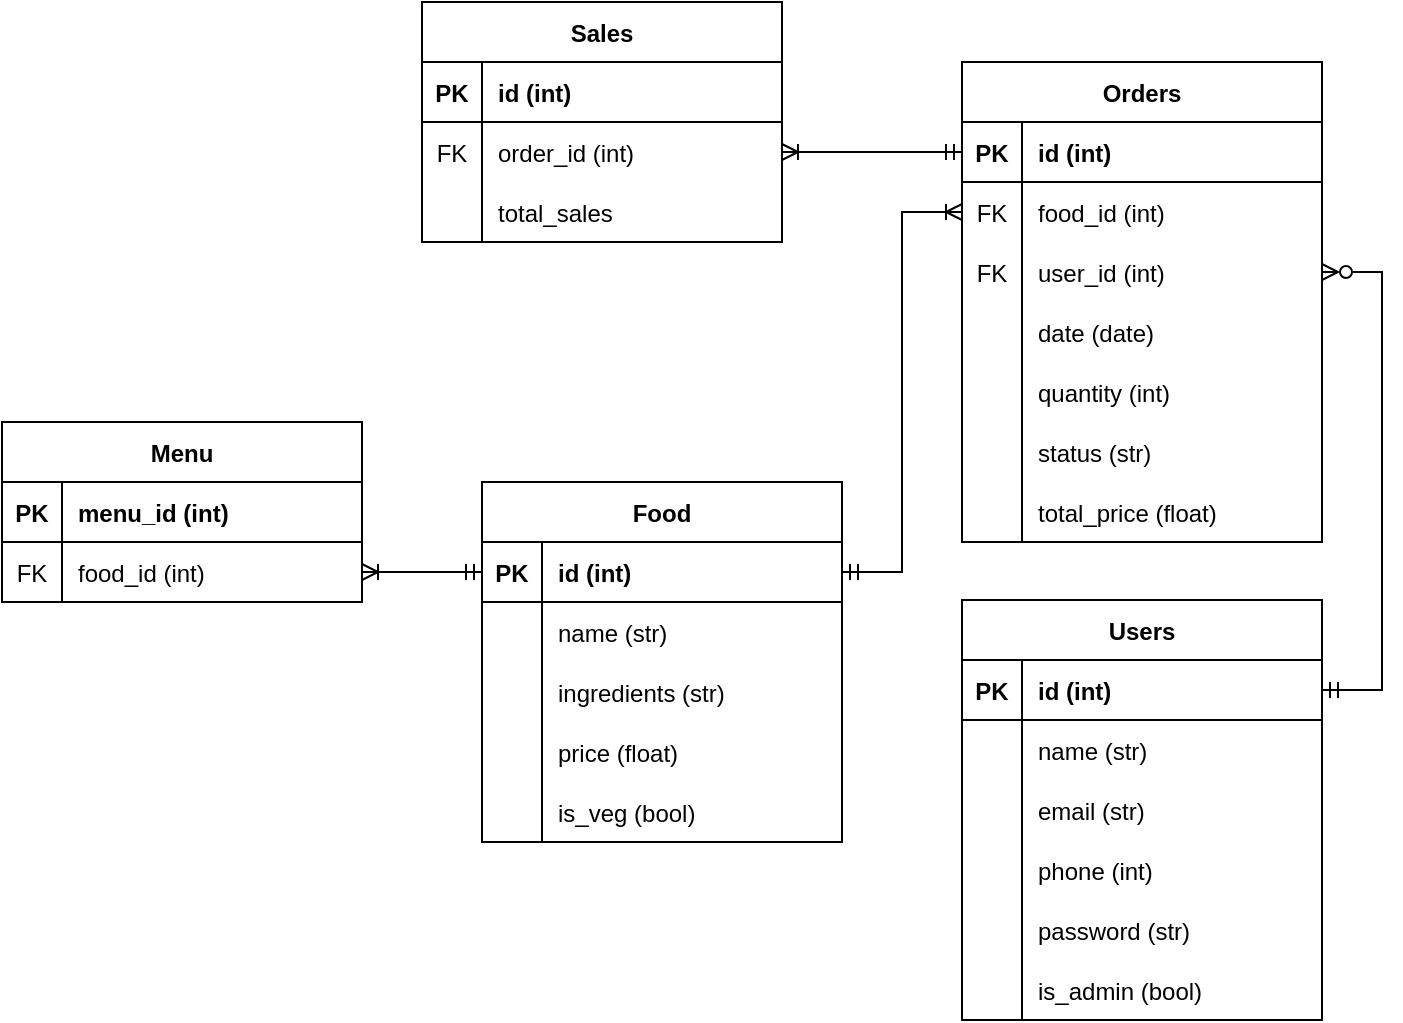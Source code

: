 <mxfile version="20.5.1" type="device"><diagram id="uRsdhflDdtoOMmll3cLZ" name="Page-1"><mxGraphModel dx="1422" dy="730" grid="1" gridSize="10" guides="1" tooltips="1" connect="1" arrows="1" fold="1" page="1" pageScale="1" pageWidth="827" pageHeight="1169" math="0" shadow="0"><root><mxCell id="0"/><mxCell id="1" parent="0"/><mxCell id="iGJ9qGUGI-kX-xGFb3I8-1" value="Menu" style="shape=table;startSize=30;container=1;collapsible=1;childLayout=tableLayout;fixedRows=1;rowLines=0;fontStyle=1;align=center;resizeLast=1;" parent="1" vertex="1"><mxGeometry x="30" y="260" width="180" height="90" as="geometry"/></mxCell><mxCell id="iGJ9qGUGI-kX-xGFb3I8-2" value="" style="shape=tableRow;horizontal=0;startSize=0;swimlaneHead=0;swimlaneBody=0;fillColor=none;collapsible=0;dropTarget=0;points=[[0,0.5],[1,0.5]];portConstraint=eastwest;top=0;left=0;right=0;bottom=1;" parent="iGJ9qGUGI-kX-xGFb3I8-1" vertex="1"><mxGeometry y="30" width="180" height="30" as="geometry"/></mxCell><mxCell id="iGJ9qGUGI-kX-xGFb3I8-3" value="PK" style="shape=partialRectangle;connectable=0;fillColor=none;top=0;left=0;bottom=0;right=0;fontStyle=1;overflow=hidden;" parent="iGJ9qGUGI-kX-xGFb3I8-2" vertex="1"><mxGeometry width="30" height="30" as="geometry"><mxRectangle width="30" height="30" as="alternateBounds"/></mxGeometry></mxCell><mxCell id="iGJ9qGUGI-kX-xGFb3I8-4" value="menu_id (int)" style="shape=partialRectangle;connectable=0;fillColor=none;top=0;left=0;bottom=0;right=0;align=left;spacingLeft=6;fontStyle=1;overflow=hidden;" parent="iGJ9qGUGI-kX-xGFb3I8-2" vertex="1"><mxGeometry x="30" width="150" height="30" as="geometry"><mxRectangle width="150" height="30" as="alternateBounds"/></mxGeometry></mxCell><mxCell id="iGJ9qGUGI-kX-xGFb3I8-5" value="" style="shape=tableRow;horizontal=0;startSize=0;swimlaneHead=0;swimlaneBody=0;fillColor=none;collapsible=0;dropTarget=0;points=[[0,0.5],[1,0.5]];portConstraint=eastwest;top=0;left=0;right=0;bottom=0;" parent="iGJ9qGUGI-kX-xGFb3I8-1" vertex="1"><mxGeometry y="60" width="180" height="30" as="geometry"/></mxCell><mxCell id="iGJ9qGUGI-kX-xGFb3I8-6" value="FK" style="shape=partialRectangle;connectable=0;fillColor=none;top=0;left=0;bottom=0;right=0;editable=1;overflow=hidden;" parent="iGJ9qGUGI-kX-xGFb3I8-5" vertex="1"><mxGeometry width="30" height="30" as="geometry"><mxRectangle width="30" height="30" as="alternateBounds"/></mxGeometry></mxCell><mxCell id="iGJ9qGUGI-kX-xGFb3I8-7" value="food_id (int)" style="shape=partialRectangle;connectable=0;fillColor=none;top=0;left=0;bottom=0;right=0;align=left;spacingLeft=6;overflow=hidden;" parent="iGJ9qGUGI-kX-xGFb3I8-5" vertex="1"><mxGeometry x="30" width="150" height="30" as="geometry"><mxRectangle width="150" height="30" as="alternateBounds"/></mxGeometry></mxCell><mxCell id="iGJ9qGUGI-kX-xGFb3I8-14" value="Food" style="shape=table;startSize=30;container=1;collapsible=1;childLayout=tableLayout;fixedRows=1;rowLines=0;fontStyle=1;align=center;resizeLast=1;" parent="1" vertex="1"><mxGeometry x="270" y="290" width="180" height="180" as="geometry"/></mxCell><mxCell id="iGJ9qGUGI-kX-xGFb3I8-15" value="" style="shape=tableRow;horizontal=0;startSize=0;swimlaneHead=0;swimlaneBody=0;fillColor=none;collapsible=0;dropTarget=0;points=[[0,0.5],[1,0.5]];portConstraint=eastwest;top=0;left=0;right=0;bottom=1;" parent="iGJ9qGUGI-kX-xGFb3I8-14" vertex="1"><mxGeometry y="30" width="180" height="30" as="geometry"/></mxCell><mxCell id="iGJ9qGUGI-kX-xGFb3I8-16" value="PK" style="shape=partialRectangle;connectable=0;fillColor=none;top=0;left=0;bottom=0;right=0;fontStyle=1;overflow=hidden;" parent="iGJ9qGUGI-kX-xGFb3I8-15" vertex="1"><mxGeometry width="30" height="30" as="geometry"><mxRectangle width="30" height="30" as="alternateBounds"/></mxGeometry></mxCell><mxCell id="iGJ9qGUGI-kX-xGFb3I8-17" value="id (int)" style="shape=partialRectangle;connectable=0;fillColor=none;top=0;left=0;bottom=0;right=0;align=left;spacingLeft=6;fontStyle=1;overflow=hidden;" parent="iGJ9qGUGI-kX-xGFb3I8-15" vertex="1"><mxGeometry x="30" width="150" height="30" as="geometry"><mxRectangle width="150" height="30" as="alternateBounds"/></mxGeometry></mxCell><mxCell id="iGJ9qGUGI-kX-xGFb3I8-18" value="" style="shape=tableRow;horizontal=0;startSize=0;swimlaneHead=0;swimlaneBody=0;fillColor=none;collapsible=0;dropTarget=0;points=[[0,0.5],[1,0.5]];portConstraint=eastwest;top=0;left=0;right=0;bottom=0;" parent="iGJ9qGUGI-kX-xGFb3I8-14" vertex="1"><mxGeometry y="60" width="180" height="30" as="geometry"/></mxCell><mxCell id="iGJ9qGUGI-kX-xGFb3I8-19" value="" style="shape=partialRectangle;connectable=0;fillColor=none;top=0;left=0;bottom=0;right=0;editable=1;overflow=hidden;" parent="iGJ9qGUGI-kX-xGFb3I8-18" vertex="1"><mxGeometry width="30" height="30" as="geometry"><mxRectangle width="30" height="30" as="alternateBounds"/></mxGeometry></mxCell><mxCell id="iGJ9qGUGI-kX-xGFb3I8-20" value="name (str)" style="shape=partialRectangle;connectable=0;fillColor=none;top=0;left=0;bottom=0;right=0;align=left;spacingLeft=6;overflow=hidden;" parent="iGJ9qGUGI-kX-xGFb3I8-18" vertex="1"><mxGeometry x="30" width="150" height="30" as="geometry"><mxRectangle width="150" height="30" as="alternateBounds"/></mxGeometry></mxCell><mxCell id="iGJ9qGUGI-kX-xGFb3I8-29" value="" style="shape=tableRow;horizontal=0;startSize=0;swimlaneHead=0;swimlaneBody=0;fillColor=none;collapsible=0;dropTarget=0;points=[[0,0.5],[1,0.5]];portConstraint=eastwest;top=0;left=0;right=0;bottom=0;" parent="iGJ9qGUGI-kX-xGFb3I8-14" vertex="1"><mxGeometry y="90" width="180" height="30" as="geometry"/></mxCell><mxCell id="iGJ9qGUGI-kX-xGFb3I8-30" value="" style="shape=partialRectangle;connectable=0;fillColor=none;top=0;left=0;bottom=0;right=0;editable=1;overflow=hidden;" parent="iGJ9qGUGI-kX-xGFb3I8-29" vertex="1"><mxGeometry width="30" height="30" as="geometry"><mxRectangle width="30" height="30" as="alternateBounds"/></mxGeometry></mxCell><mxCell id="iGJ9qGUGI-kX-xGFb3I8-31" value="ingredients (str)" style="shape=partialRectangle;connectable=0;fillColor=none;top=0;left=0;bottom=0;right=0;align=left;spacingLeft=6;overflow=hidden;" parent="iGJ9qGUGI-kX-xGFb3I8-29" vertex="1"><mxGeometry x="30" width="150" height="30" as="geometry"><mxRectangle width="150" height="30" as="alternateBounds"/></mxGeometry></mxCell><mxCell id="iGJ9qGUGI-kX-xGFb3I8-32" value="" style="shape=tableRow;horizontal=0;startSize=0;swimlaneHead=0;swimlaneBody=0;fillColor=none;collapsible=0;dropTarget=0;points=[[0,0.5],[1,0.5]];portConstraint=eastwest;top=0;left=0;right=0;bottom=0;" parent="iGJ9qGUGI-kX-xGFb3I8-14" vertex="1"><mxGeometry y="120" width="180" height="30" as="geometry"/></mxCell><mxCell id="iGJ9qGUGI-kX-xGFb3I8-33" value="" style="shape=partialRectangle;connectable=0;fillColor=none;top=0;left=0;bottom=0;right=0;editable=1;overflow=hidden;" parent="iGJ9qGUGI-kX-xGFb3I8-32" vertex="1"><mxGeometry width="30" height="30" as="geometry"><mxRectangle width="30" height="30" as="alternateBounds"/></mxGeometry></mxCell><mxCell id="iGJ9qGUGI-kX-xGFb3I8-34" value="price (float)" style="shape=partialRectangle;connectable=0;fillColor=none;top=0;left=0;bottom=0;right=0;align=left;spacingLeft=6;overflow=hidden;" parent="iGJ9qGUGI-kX-xGFb3I8-32" vertex="1"><mxGeometry x="30" width="150" height="30" as="geometry"><mxRectangle width="150" height="30" as="alternateBounds"/></mxGeometry></mxCell><mxCell id="iGJ9qGUGI-kX-xGFb3I8-26" value="" style="shape=tableRow;horizontal=0;startSize=0;swimlaneHead=0;swimlaneBody=0;fillColor=none;collapsible=0;dropTarget=0;points=[[0,0.5],[1,0.5]];portConstraint=eastwest;top=0;left=0;right=0;bottom=0;" parent="iGJ9qGUGI-kX-xGFb3I8-14" vertex="1"><mxGeometry y="150" width="180" height="30" as="geometry"/></mxCell><mxCell id="iGJ9qGUGI-kX-xGFb3I8-27" value="" style="shape=partialRectangle;connectable=0;fillColor=none;top=0;left=0;bottom=0;right=0;editable=1;overflow=hidden;" parent="iGJ9qGUGI-kX-xGFb3I8-26" vertex="1"><mxGeometry width="30" height="30" as="geometry"><mxRectangle width="30" height="30" as="alternateBounds"/></mxGeometry></mxCell><mxCell id="iGJ9qGUGI-kX-xGFb3I8-28" value="is_veg (bool)" style="shape=partialRectangle;connectable=0;fillColor=none;top=0;left=0;bottom=0;right=0;align=left;spacingLeft=6;overflow=hidden;" parent="iGJ9qGUGI-kX-xGFb3I8-26" vertex="1"><mxGeometry x="30" width="150" height="30" as="geometry"><mxRectangle width="150" height="30" as="alternateBounds"/></mxGeometry></mxCell><mxCell id="iGJ9qGUGI-kX-xGFb3I8-36" value="" style="edgeStyle=entityRelationEdgeStyle;fontSize=12;html=1;endArrow=ERoneToMany;startArrow=ERmandOne;rounded=0;exitX=0;exitY=0.5;exitDx=0;exitDy=0;entryX=1;entryY=0.5;entryDx=0;entryDy=0;" parent="1" source="iGJ9qGUGI-kX-xGFb3I8-15" target="iGJ9qGUGI-kX-xGFb3I8-5" edge="1"><mxGeometry width="100" height="100" relative="1" as="geometry"><mxPoint x="240" y="130" as="sourcePoint"/><mxPoint x="270" y="40" as="targetPoint"/></mxGeometry></mxCell><mxCell id="iGJ9qGUGI-kX-xGFb3I8-39" value="Orders" style="shape=table;startSize=30;container=1;collapsible=1;childLayout=tableLayout;fixedRows=1;rowLines=0;fontStyle=1;align=center;resizeLast=1;" parent="1" vertex="1"><mxGeometry x="510" y="80" width="180" height="240" as="geometry"/></mxCell><mxCell id="iGJ9qGUGI-kX-xGFb3I8-40" value="" style="shape=tableRow;horizontal=0;startSize=0;swimlaneHead=0;swimlaneBody=0;fillColor=none;collapsible=0;dropTarget=0;points=[[0,0.5],[1,0.5]];portConstraint=eastwest;top=0;left=0;right=0;bottom=1;" parent="iGJ9qGUGI-kX-xGFb3I8-39" vertex="1"><mxGeometry y="30" width="180" height="30" as="geometry"/></mxCell><mxCell id="iGJ9qGUGI-kX-xGFb3I8-41" value="PK" style="shape=partialRectangle;connectable=0;fillColor=none;top=0;left=0;bottom=0;right=0;fontStyle=1;overflow=hidden;" parent="iGJ9qGUGI-kX-xGFb3I8-40" vertex="1"><mxGeometry width="30" height="30" as="geometry"><mxRectangle width="30" height="30" as="alternateBounds"/></mxGeometry></mxCell><mxCell id="iGJ9qGUGI-kX-xGFb3I8-42" value="id (int)" style="shape=partialRectangle;connectable=0;fillColor=none;top=0;left=0;bottom=0;right=0;align=left;spacingLeft=6;fontStyle=1;overflow=hidden;" parent="iGJ9qGUGI-kX-xGFb3I8-40" vertex="1"><mxGeometry x="30" width="150" height="30" as="geometry"><mxRectangle width="150" height="30" as="alternateBounds"/></mxGeometry></mxCell><mxCell id="iGJ9qGUGI-kX-xGFb3I8-43" value="" style="shape=tableRow;horizontal=0;startSize=0;swimlaneHead=0;swimlaneBody=0;fillColor=none;collapsible=0;dropTarget=0;points=[[0,0.5],[1,0.5]];portConstraint=eastwest;top=0;left=0;right=0;bottom=0;" parent="iGJ9qGUGI-kX-xGFb3I8-39" vertex="1"><mxGeometry y="60" width="180" height="30" as="geometry"/></mxCell><mxCell id="iGJ9qGUGI-kX-xGFb3I8-44" value="FK" style="shape=partialRectangle;connectable=0;fillColor=none;top=0;left=0;bottom=0;right=0;editable=1;overflow=hidden;" parent="iGJ9qGUGI-kX-xGFb3I8-43" vertex="1"><mxGeometry width="30" height="30" as="geometry"><mxRectangle width="30" height="30" as="alternateBounds"/></mxGeometry></mxCell><mxCell id="iGJ9qGUGI-kX-xGFb3I8-45" value="food_id (int)" style="shape=partialRectangle;connectable=0;fillColor=none;top=0;left=0;bottom=0;right=0;align=left;spacingLeft=6;overflow=hidden;" parent="iGJ9qGUGI-kX-xGFb3I8-43" vertex="1"><mxGeometry x="30" width="150" height="30" as="geometry"><mxRectangle width="150" height="30" as="alternateBounds"/></mxGeometry></mxCell><mxCell id="iGJ9qGUGI-kX-xGFb3I8-71" value="" style="shape=tableRow;horizontal=0;startSize=0;swimlaneHead=0;swimlaneBody=0;fillColor=none;collapsible=0;dropTarget=0;points=[[0,0.5],[1,0.5]];portConstraint=eastwest;top=0;left=0;right=0;bottom=0;" parent="iGJ9qGUGI-kX-xGFb3I8-39" vertex="1"><mxGeometry y="90" width="180" height="30" as="geometry"/></mxCell><mxCell id="iGJ9qGUGI-kX-xGFb3I8-72" value="FK" style="shape=partialRectangle;connectable=0;fillColor=none;top=0;left=0;bottom=0;right=0;editable=1;overflow=hidden;" parent="iGJ9qGUGI-kX-xGFb3I8-71" vertex="1"><mxGeometry width="30" height="30" as="geometry"><mxRectangle width="30" height="30" as="alternateBounds"/></mxGeometry></mxCell><mxCell id="iGJ9qGUGI-kX-xGFb3I8-73" value="user_id (int)" style="shape=partialRectangle;connectable=0;fillColor=none;top=0;left=0;bottom=0;right=0;align=left;spacingLeft=6;overflow=hidden;" parent="iGJ9qGUGI-kX-xGFb3I8-71" vertex="1"><mxGeometry x="30" width="150" height="30" as="geometry"><mxRectangle width="150" height="30" as="alternateBounds"/></mxGeometry></mxCell><mxCell id="iGJ9qGUGI-kX-xGFb3I8-74" value="" style="shape=tableRow;horizontal=0;startSize=0;swimlaneHead=0;swimlaneBody=0;fillColor=none;collapsible=0;dropTarget=0;points=[[0,0.5],[1,0.5]];portConstraint=eastwest;top=0;left=0;right=0;bottom=0;" parent="iGJ9qGUGI-kX-xGFb3I8-39" vertex="1"><mxGeometry y="120" width="180" height="30" as="geometry"/></mxCell><mxCell id="iGJ9qGUGI-kX-xGFb3I8-75" value="" style="shape=partialRectangle;connectable=0;fillColor=none;top=0;left=0;bottom=0;right=0;editable=1;overflow=hidden;" parent="iGJ9qGUGI-kX-xGFb3I8-74" vertex="1"><mxGeometry width="30" height="30" as="geometry"><mxRectangle width="30" height="30" as="alternateBounds"/></mxGeometry></mxCell><mxCell id="iGJ9qGUGI-kX-xGFb3I8-76" value="date (date)" style="shape=partialRectangle;connectable=0;fillColor=none;top=0;left=0;bottom=0;right=0;align=left;spacingLeft=6;overflow=hidden;" parent="iGJ9qGUGI-kX-xGFb3I8-74" vertex="1"><mxGeometry x="30" width="150" height="30" as="geometry"><mxRectangle width="150" height="30" as="alternateBounds"/></mxGeometry></mxCell><mxCell id="ck3iv2wtvZaITPh4ebuH-1" value="" style="shape=tableRow;horizontal=0;startSize=0;swimlaneHead=0;swimlaneBody=0;fillColor=none;collapsible=0;dropTarget=0;points=[[0,0.5],[1,0.5]];portConstraint=eastwest;top=0;left=0;right=0;bottom=0;" vertex="1" parent="iGJ9qGUGI-kX-xGFb3I8-39"><mxGeometry y="150" width="180" height="30" as="geometry"/></mxCell><mxCell id="ck3iv2wtvZaITPh4ebuH-2" value="" style="shape=partialRectangle;connectable=0;fillColor=none;top=0;left=0;bottom=0;right=0;editable=1;overflow=hidden;" vertex="1" parent="ck3iv2wtvZaITPh4ebuH-1"><mxGeometry width="30" height="30" as="geometry"><mxRectangle width="30" height="30" as="alternateBounds"/></mxGeometry></mxCell><mxCell id="ck3iv2wtvZaITPh4ebuH-3" value="quantity (int)" style="shape=partialRectangle;connectable=0;fillColor=none;top=0;left=0;bottom=0;right=0;align=left;spacingLeft=6;overflow=hidden;" vertex="1" parent="ck3iv2wtvZaITPh4ebuH-1"><mxGeometry x="30" width="150" height="30" as="geometry"><mxRectangle width="150" height="30" as="alternateBounds"/></mxGeometry></mxCell><mxCell id="iGJ9qGUGI-kX-xGFb3I8-77" value="" style="shape=tableRow;horizontal=0;startSize=0;swimlaneHead=0;swimlaneBody=0;fillColor=none;collapsible=0;dropTarget=0;points=[[0,0.5],[1,0.5]];portConstraint=eastwest;top=0;left=0;right=0;bottom=0;" parent="iGJ9qGUGI-kX-xGFb3I8-39" vertex="1"><mxGeometry y="180" width="180" height="30" as="geometry"/></mxCell><mxCell id="iGJ9qGUGI-kX-xGFb3I8-78" value="" style="shape=partialRectangle;connectable=0;fillColor=none;top=0;left=0;bottom=0;right=0;editable=1;overflow=hidden;" parent="iGJ9qGUGI-kX-xGFb3I8-77" vertex="1"><mxGeometry width="30" height="30" as="geometry"><mxRectangle width="30" height="30" as="alternateBounds"/></mxGeometry></mxCell><mxCell id="iGJ9qGUGI-kX-xGFb3I8-79" value="status (str)" style="shape=partialRectangle;connectable=0;fillColor=none;top=0;left=0;bottom=0;right=0;align=left;spacingLeft=6;overflow=hidden;" parent="iGJ9qGUGI-kX-xGFb3I8-77" vertex="1"><mxGeometry x="30" width="150" height="30" as="geometry"><mxRectangle width="150" height="30" as="alternateBounds"/></mxGeometry></mxCell><mxCell id="iGJ9qGUGI-kX-xGFb3I8-67" value="" style="shape=tableRow;horizontal=0;startSize=0;swimlaneHead=0;swimlaneBody=0;fillColor=none;collapsible=0;dropTarget=0;points=[[0,0.5],[1,0.5]];portConstraint=eastwest;top=0;left=0;right=0;bottom=0;" parent="iGJ9qGUGI-kX-xGFb3I8-39" vertex="1"><mxGeometry y="210" width="180" height="30" as="geometry"/></mxCell><mxCell id="iGJ9qGUGI-kX-xGFb3I8-68" value="" style="shape=partialRectangle;connectable=0;fillColor=none;top=0;left=0;bottom=0;right=0;editable=1;overflow=hidden;" parent="iGJ9qGUGI-kX-xGFb3I8-67" vertex="1"><mxGeometry width="30" height="30" as="geometry"><mxRectangle width="30" height="30" as="alternateBounds"/></mxGeometry></mxCell><mxCell id="iGJ9qGUGI-kX-xGFb3I8-69" value="total_price (float)" style="shape=partialRectangle;connectable=0;fillColor=none;top=0;left=0;bottom=0;right=0;align=left;spacingLeft=6;overflow=hidden;" parent="iGJ9qGUGI-kX-xGFb3I8-67" vertex="1"><mxGeometry x="30" width="150" height="30" as="geometry"><mxRectangle width="150" height="30" as="alternateBounds"/></mxGeometry></mxCell><mxCell id="iGJ9qGUGI-kX-xGFb3I8-46" value="" style="edgeStyle=entityRelationEdgeStyle;fontSize=12;html=1;endArrow=ERoneToMany;startArrow=ERmandOne;rounded=0;exitX=1;exitY=0.5;exitDx=0;exitDy=0;entryX=0;entryY=0.5;entryDx=0;entryDy=0;" parent="1" source="iGJ9qGUGI-kX-xGFb3I8-15" target="iGJ9qGUGI-kX-xGFb3I8-43" edge="1"><mxGeometry width="100" height="100" relative="1" as="geometry"><mxPoint x="360" y="370" as="sourcePoint"/><mxPoint x="460" y="270" as="targetPoint"/></mxGeometry></mxCell><mxCell id="iGJ9qGUGI-kX-xGFb3I8-50" value="Users" style="shape=table;startSize=30;container=1;collapsible=1;childLayout=tableLayout;fixedRows=1;rowLines=0;fontStyle=1;align=center;resizeLast=1;" parent="1" vertex="1"><mxGeometry x="510" y="349" width="180" height="210" as="geometry"/></mxCell><mxCell id="iGJ9qGUGI-kX-xGFb3I8-51" value="" style="shape=tableRow;horizontal=0;startSize=0;swimlaneHead=0;swimlaneBody=0;fillColor=none;collapsible=0;dropTarget=0;points=[[0,0.5],[1,0.5]];portConstraint=eastwest;top=0;left=0;right=0;bottom=1;" parent="iGJ9qGUGI-kX-xGFb3I8-50" vertex="1"><mxGeometry y="30" width="180" height="30" as="geometry"/></mxCell><mxCell id="iGJ9qGUGI-kX-xGFb3I8-52" value="PK" style="shape=partialRectangle;connectable=0;fillColor=none;top=0;left=0;bottom=0;right=0;fontStyle=1;overflow=hidden;" parent="iGJ9qGUGI-kX-xGFb3I8-51" vertex="1"><mxGeometry width="30" height="30" as="geometry"><mxRectangle width="30" height="30" as="alternateBounds"/></mxGeometry></mxCell><mxCell id="iGJ9qGUGI-kX-xGFb3I8-53" value="id (int)" style="shape=partialRectangle;connectable=0;fillColor=none;top=0;left=0;bottom=0;right=0;align=left;spacingLeft=6;fontStyle=1;overflow=hidden;" parent="iGJ9qGUGI-kX-xGFb3I8-51" vertex="1"><mxGeometry x="30" width="150" height="30" as="geometry"><mxRectangle width="150" height="30" as="alternateBounds"/></mxGeometry></mxCell><mxCell id="iGJ9qGUGI-kX-xGFb3I8-54" value="" style="shape=tableRow;horizontal=0;startSize=0;swimlaneHead=0;swimlaneBody=0;fillColor=none;collapsible=0;dropTarget=0;points=[[0,0.5],[1,0.5]];portConstraint=eastwest;top=0;left=0;right=0;bottom=0;" parent="iGJ9qGUGI-kX-xGFb3I8-50" vertex="1"><mxGeometry y="60" width="180" height="30" as="geometry"/></mxCell><mxCell id="iGJ9qGUGI-kX-xGFb3I8-55" value="" style="shape=partialRectangle;connectable=0;fillColor=none;top=0;left=0;bottom=0;right=0;editable=1;overflow=hidden;" parent="iGJ9qGUGI-kX-xGFb3I8-54" vertex="1"><mxGeometry width="30" height="30" as="geometry"><mxRectangle width="30" height="30" as="alternateBounds"/></mxGeometry></mxCell><mxCell id="iGJ9qGUGI-kX-xGFb3I8-56" value="name (str)" style="shape=partialRectangle;connectable=0;fillColor=none;top=0;left=0;bottom=0;right=0;align=left;spacingLeft=6;overflow=hidden;" parent="iGJ9qGUGI-kX-xGFb3I8-54" vertex="1"><mxGeometry x="30" width="150" height="30" as="geometry"><mxRectangle width="150" height="30" as="alternateBounds"/></mxGeometry></mxCell><mxCell id="iGJ9qGUGI-kX-xGFb3I8-57" value="" style="shape=tableRow;horizontal=0;startSize=0;swimlaneHead=0;swimlaneBody=0;fillColor=none;collapsible=0;dropTarget=0;points=[[0,0.5],[1,0.5]];portConstraint=eastwest;top=0;left=0;right=0;bottom=0;" parent="iGJ9qGUGI-kX-xGFb3I8-50" vertex="1"><mxGeometry y="90" width="180" height="30" as="geometry"/></mxCell><mxCell id="iGJ9qGUGI-kX-xGFb3I8-58" value="" style="shape=partialRectangle;connectable=0;fillColor=none;top=0;left=0;bottom=0;right=0;editable=1;overflow=hidden;" parent="iGJ9qGUGI-kX-xGFb3I8-57" vertex="1"><mxGeometry width="30" height="30" as="geometry"><mxRectangle width="30" height="30" as="alternateBounds"/></mxGeometry></mxCell><mxCell id="iGJ9qGUGI-kX-xGFb3I8-59" value="email (str)" style="shape=partialRectangle;connectable=0;fillColor=none;top=0;left=0;bottom=0;right=0;align=left;spacingLeft=6;overflow=hidden;" parent="iGJ9qGUGI-kX-xGFb3I8-57" vertex="1"><mxGeometry x="30" width="150" height="30" as="geometry"><mxRectangle width="150" height="30" as="alternateBounds"/></mxGeometry></mxCell><mxCell id="iGJ9qGUGI-kX-xGFb3I8-60" value="" style="shape=tableRow;horizontal=0;startSize=0;swimlaneHead=0;swimlaneBody=0;fillColor=none;collapsible=0;dropTarget=0;points=[[0,0.5],[1,0.5]];portConstraint=eastwest;top=0;left=0;right=0;bottom=0;" parent="iGJ9qGUGI-kX-xGFb3I8-50" vertex="1"><mxGeometry y="120" width="180" height="30" as="geometry"/></mxCell><mxCell id="iGJ9qGUGI-kX-xGFb3I8-61" value="" style="shape=partialRectangle;connectable=0;fillColor=none;top=0;left=0;bottom=0;right=0;editable=1;overflow=hidden;" parent="iGJ9qGUGI-kX-xGFb3I8-60" vertex="1"><mxGeometry width="30" height="30" as="geometry"><mxRectangle width="30" height="30" as="alternateBounds"/></mxGeometry></mxCell><mxCell id="iGJ9qGUGI-kX-xGFb3I8-62" value="phone (int)" style="shape=partialRectangle;connectable=0;fillColor=none;top=0;left=0;bottom=0;right=0;align=left;spacingLeft=6;overflow=hidden;" parent="iGJ9qGUGI-kX-xGFb3I8-60" vertex="1"><mxGeometry x="30" width="150" height="30" as="geometry"><mxRectangle width="150" height="30" as="alternateBounds"/></mxGeometry></mxCell><mxCell id="iGJ9qGUGI-kX-xGFb3I8-63" value="" style="shape=tableRow;horizontal=0;startSize=0;swimlaneHead=0;swimlaneBody=0;fillColor=none;collapsible=0;dropTarget=0;points=[[0,0.5],[1,0.5]];portConstraint=eastwest;top=0;left=0;right=0;bottom=0;" parent="iGJ9qGUGI-kX-xGFb3I8-50" vertex="1"><mxGeometry y="150" width="180" height="30" as="geometry"/></mxCell><mxCell id="iGJ9qGUGI-kX-xGFb3I8-64" value="" style="shape=partialRectangle;connectable=0;fillColor=none;top=0;left=0;bottom=0;right=0;editable=1;overflow=hidden;" parent="iGJ9qGUGI-kX-xGFb3I8-63" vertex="1"><mxGeometry width="30" height="30" as="geometry"><mxRectangle width="30" height="30" as="alternateBounds"/></mxGeometry></mxCell><mxCell id="iGJ9qGUGI-kX-xGFb3I8-65" value="password (str)" style="shape=partialRectangle;connectable=0;fillColor=none;top=0;left=0;bottom=0;right=0;align=left;spacingLeft=6;overflow=hidden;" parent="iGJ9qGUGI-kX-xGFb3I8-63" vertex="1"><mxGeometry x="30" width="150" height="30" as="geometry"><mxRectangle width="150" height="30" as="alternateBounds"/></mxGeometry></mxCell><mxCell id="iGJ9qGUGI-kX-xGFb3I8-101" value="" style="shape=tableRow;horizontal=0;startSize=0;swimlaneHead=0;swimlaneBody=0;fillColor=none;collapsible=0;dropTarget=0;points=[[0,0.5],[1,0.5]];portConstraint=eastwest;top=0;left=0;right=0;bottom=0;" parent="iGJ9qGUGI-kX-xGFb3I8-50" vertex="1"><mxGeometry y="180" width="180" height="30" as="geometry"/></mxCell><mxCell id="iGJ9qGUGI-kX-xGFb3I8-102" value="" style="shape=partialRectangle;connectable=0;fillColor=none;top=0;left=0;bottom=0;right=0;editable=1;overflow=hidden;" parent="iGJ9qGUGI-kX-xGFb3I8-101" vertex="1"><mxGeometry width="30" height="30" as="geometry"><mxRectangle width="30" height="30" as="alternateBounds"/></mxGeometry></mxCell><mxCell id="iGJ9qGUGI-kX-xGFb3I8-103" value="is_admin (bool)" style="shape=partialRectangle;connectable=0;fillColor=none;top=0;left=0;bottom=0;right=0;align=left;spacingLeft=6;overflow=hidden;" parent="iGJ9qGUGI-kX-xGFb3I8-101" vertex="1"><mxGeometry x="30" width="150" height="30" as="geometry"><mxRectangle width="150" height="30" as="alternateBounds"/></mxGeometry></mxCell><mxCell id="iGJ9qGUGI-kX-xGFb3I8-81" value="Sales" style="shape=table;startSize=30;container=1;collapsible=1;childLayout=tableLayout;fixedRows=1;rowLines=0;fontStyle=1;align=center;resizeLast=1;" parent="1" vertex="1"><mxGeometry x="240" y="50" width="180" height="120" as="geometry"/></mxCell><mxCell id="iGJ9qGUGI-kX-xGFb3I8-82" value="" style="shape=tableRow;horizontal=0;startSize=0;swimlaneHead=0;swimlaneBody=0;fillColor=none;collapsible=0;dropTarget=0;points=[[0,0.5],[1,0.5]];portConstraint=eastwest;top=0;left=0;right=0;bottom=1;" parent="iGJ9qGUGI-kX-xGFb3I8-81" vertex="1"><mxGeometry y="30" width="180" height="30" as="geometry"/></mxCell><mxCell id="iGJ9qGUGI-kX-xGFb3I8-83" value="PK" style="shape=partialRectangle;connectable=0;fillColor=none;top=0;left=0;bottom=0;right=0;fontStyle=1;overflow=hidden;" parent="iGJ9qGUGI-kX-xGFb3I8-82" vertex="1"><mxGeometry width="30" height="30" as="geometry"><mxRectangle width="30" height="30" as="alternateBounds"/></mxGeometry></mxCell><mxCell id="iGJ9qGUGI-kX-xGFb3I8-84" value="id (int)" style="shape=partialRectangle;connectable=0;fillColor=none;top=0;left=0;bottom=0;right=0;align=left;spacingLeft=6;fontStyle=1;overflow=hidden;" parent="iGJ9qGUGI-kX-xGFb3I8-82" vertex="1"><mxGeometry x="30" width="150" height="30" as="geometry"><mxRectangle width="150" height="30" as="alternateBounds"/></mxGeometry></mxCell><mxCell id="iGJ9qGUGI-kX-xGFb3I8-95" value="" style="shape=tableRow;horizontal=0;startSize=0;swimlaneHead=0;swimlaneBody=0;fillColor=none;collapsible=0;dropTarget=0;points=[[0,0.5],[1,0.5]];portConstraint=eastwest;top=0;left=0;right=0;bottom=0;" parent="iGJ9qGUGI-kX-xGFb3I8-81" vertex="1"><mxGeometry y="60" width="180" height="30" as="geometry"/></mxCell><mxCell id="iGJ9qGUGI-kX-xGFb3I8-96" value="FK" style="shape=partialRectangle;connectable=0;fillColor=none;top=0;left=0;bottom=0;right=0;editable=1;overflow=hidden;" parent="iGJ9qGUGI-kX-xGFb3I8-95" vertex="1"><mxGeometry width="30" height="30" as="geometry"><mxRectangle width="30" height="30" as="alternateBounds"/></mxGeometry></mxCell><mxCell id="iGJ9qGUGI-kX-xGFb3I8-97" value="order_id (int)" style="shape=partialRectangle;connectable=0;fillColor=none;top=0;left=0;bottom=0;right=0;align=left;spacingLeft=6;overflow=hidden;" parent="iGJ9qGUGI-kX-xGFb3I8-95" vertex="1"><mxGeometry x="30" width="150" height="30" as="geometry"><mxRectangle width="150" height="30" as="alternateBounds"/></mxGeometry></mxCell><mxCell id="iGJ9qGUGI-kX-xGFb3I8-85" value="" style="shape=tableRow;horizontal=0;startSize=0;swimlaneHead=0;swimlaneBody=0;fillColor=none;collapsible=0;dropTarget=0;points=[[0,0.5],[1,0.5]];portConstraint=eastwest;top=0;left=0;right=0;bottom=0;" parent="iGJ9qGUGI-kX-xGFb3I8-81" vertex="1"><mxGeometry y="90" width="180" height="30" as="geometry"/></mxCell><mxCell id="iGJ9qGUGI-kX-xGFb3I8-86" value="" style="shape=partialRectangle;connectable=0;fillColor=none;top=0;left=0;bottom=0;right=0;editable=1;overflow=hidden;" parent="iGJ9qGUGI-kX-xGFb3I8-85" vertex="1"><mxGeometry width="30" height="30" as="geometry"><mxRectangle width="30" height="30" as="alternateBounds"/></mxGeometry></mxCell><mxCell id="iGJ9qGUGI-kX-xGFb3I8-87" value="total_sales" style="shape=partialRectangle;connectable=0;fillColor=none;top=0;left=0;bottom=0;right=0;align=left;spacingLeft=6;overflow=hidden;" parent="iGJ9qGUGI-kX-xGFb3I8-85" vertex="1"><mxGeometry x="30" width="150" height="30" as="geometry"><mxRectangle width="150" height="30" as="alternateBounds"/></mxGeometry></mxCell><mxCell id="iGJ9qGUGI-kX-xGFb3I8-98" value="" style="edgeStyle=entityRelationEdgeStyle;fontSize=12;html=1;endArrow=ERoneToMany;startArrow=ERmandOne;rounded=0;exitX=0;exitY=0.5;exitDx=0;exitDy=0;entryX=1;entryY=0.5;entryDx=0;entryDy=0;" parent="1" source="iGJ9qGUGI-kX-xGFb3I8-40" target="iGJ9qGUGI-kX-xGFb3I8-95" edge="1"><mxGeometry width="100" height="100" relative="1" as="geometry"><mxPoint x="600" y="460" as="sourcePoint"/><mxPoint x="700" y="360" as="targetPoint"/></mxGeometry></mxCell><mxCell id="wjs9Me3lQ6bdpVvaRGOC-1" value="" style="edgeStyle=entityRelationEdgeStyle;fontSize=12;html=1;endArrow=ERzeroToMany;startArrow=ERmandOne;rounded=0;entryX=1;entryY=0.5;entryDx=0;entryDy=0;exitX=1;exitY=0.5;exitDx=0;exitDy=0;endFill=0;" parent="1" source="iGJ9qGUGI-kX-xGFb3I8-51" target="iGJ9qGUGI-kX-xGFb3I8-71" edge="1"><mxGeometry width="100" height="100" relative="1" as="geometry"><mxPoint x="790" y="190" as="sourcePoint"/><mxPoint x="730" y="540" as="targetPoint"/></mxGeometry></mxCell></root></mxGraphModel></diagram></mxfile>